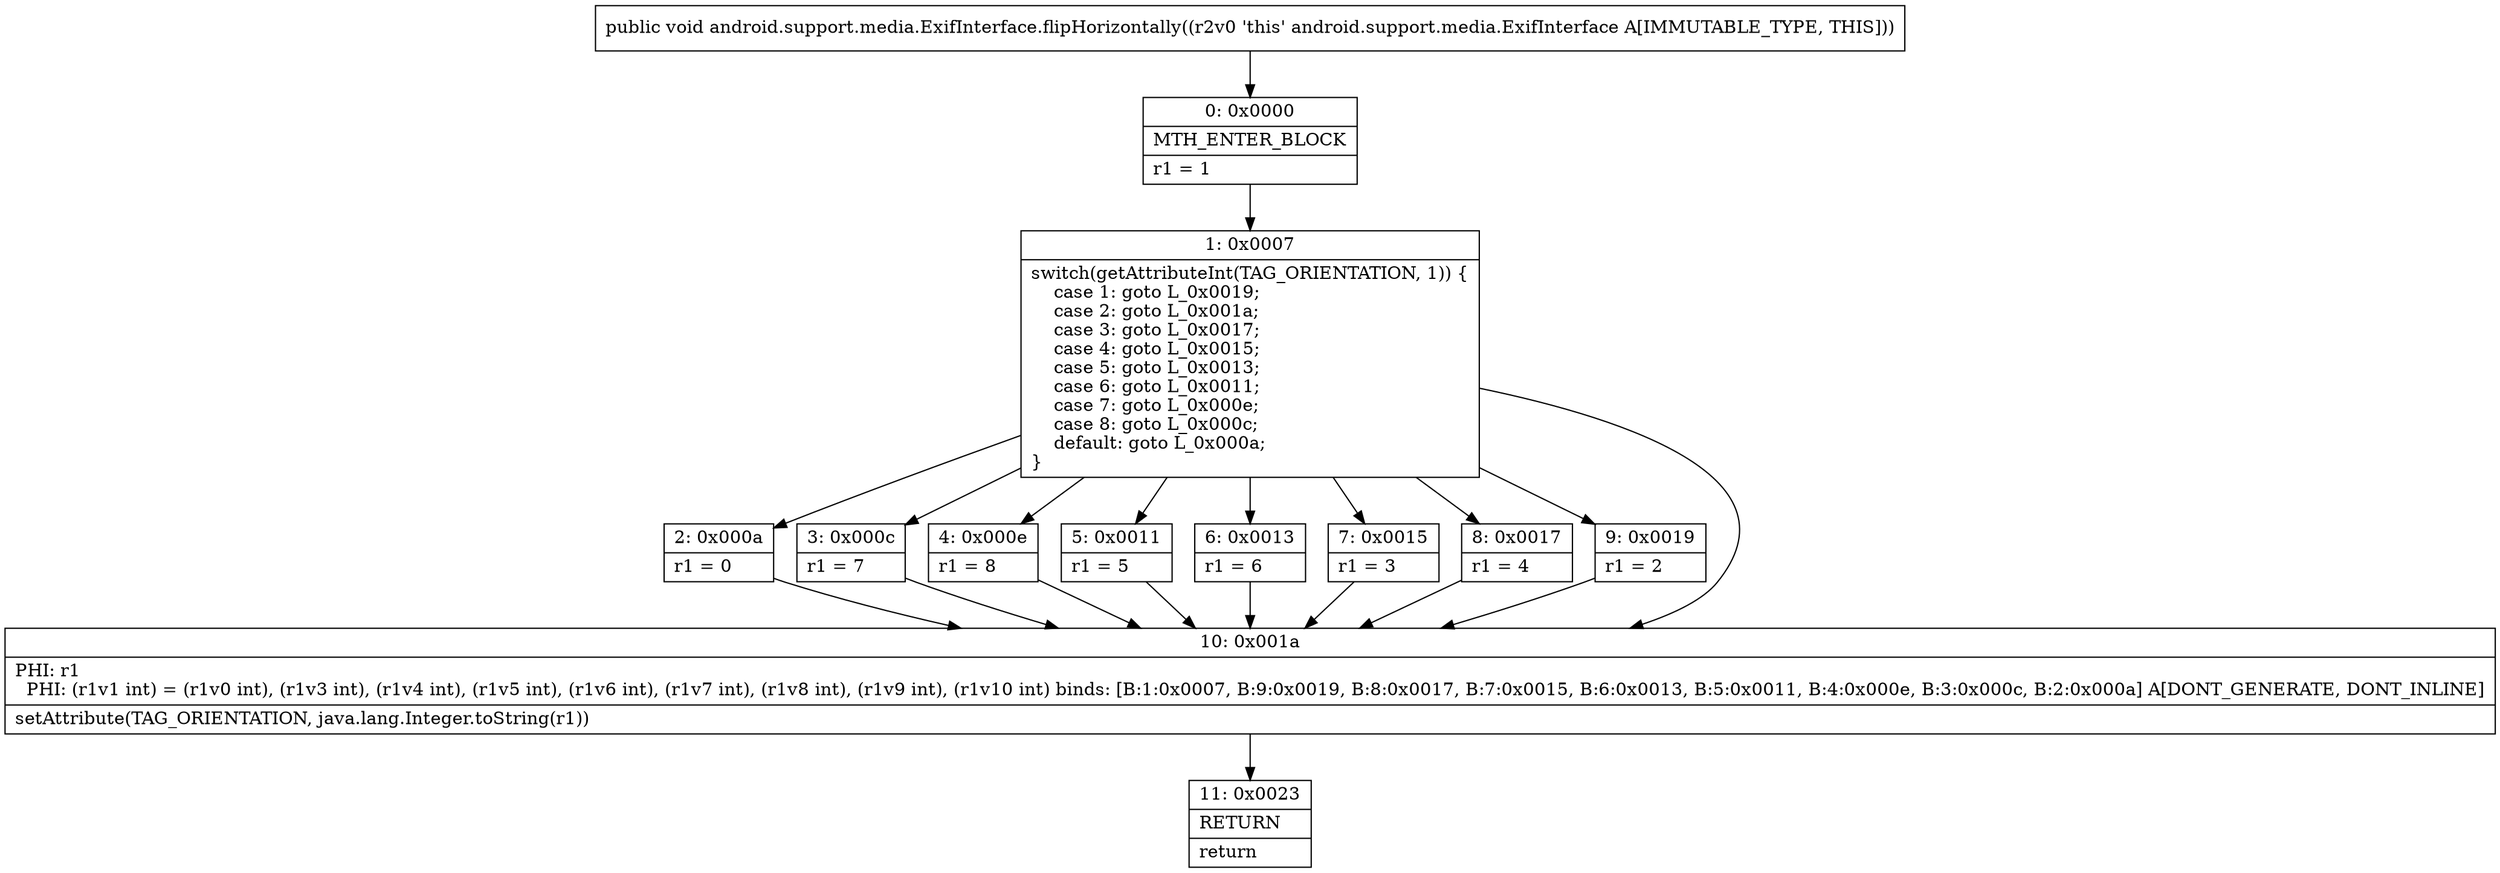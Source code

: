 digraph "CFG forandroid.support.media.ExifInterface.flipHorizontally()V" {
Node_0 [shape=record,label="{0\:\ 0x0000|MTH_ENTER_BLOCK\l|r1 = 1\l}"];
Node_1 [shape=record,label="{1\:\ 0x0007|switch(getAttributeInt(TAG_ORIENTATION, 1)) \{\l    case 1: goto L_0x0019;\l    case 2: goto L_0x001a;\l    case 3: goto L_0x0017;\l    case 4: goto L_0x0015;\l    case 5: goto L_0x0013;\l    case 6: goto L_0x0011;\l    case 7: goto L_0x000e;\l    case 8: goto L_0x000c;\l    default: goto L_0x000a;\l\}\l}"];
Node_2 [shape=record,label="{2\:\ 0x000a|r1 = 0\l}"];
Node_3 [shape=record,label="{3\:\ 0x000c|r1 = 7\l}"];
Node_4 [shape=record,label="{4\:\ 0x000e|r1 = 8\l}"];
Node_5 [shape=record,label="{5\:\ 0x0011|r1 = 5\l}"];
Node_6 [shape=record,label="{6\:\ 0x0013|r1 = 6\l}"];
Node_7 [shape=record,label="{7\:\ 0x0015|r1 = 3\l}"];
Node_8 [shape=record,label="{8\:\ 0x0017|r1 = 4\l}"];
Node_9 [shape=record,label="{9\:\ 0x0019|r1 = 2\l}"];
Node_10 [shape=record,label="{10\:\ 0x001a|PHI: r1 \l  PHI: (r1v1 int) = (r1v0 int), (r1v3 int), (r1v4 int), (r1v5 int), (r1v6 int), (r1v7 int), (r1v8 int), (r1v9 int), (r1v10 int) binds: [B:1:0x0007, B:9:0x0019, B:8:0x0017, B:7:0x0015, B:6:0x0013, B:5:0x0011, B:4:0x000e, B:3:0x000c, B:2:0x000a] A[DONT_GENERATE, DONT_INLINE]\l|setAttribute(TAG_ORIENTATION, java.lang.Integer.toString(r1))\l}"];
Node_11 [shape=record,label="{11\:\ 0x0023|RETURN\l|return\l}"];
MethodNode[shape=record,label="{public void android.support.media.ExifInterface.flipHorizontally((r2v0 'this' android.support.media.ExifInterface A[IMMUTABLE_TYPE, THIS])) }"];
MethodNode -> Node_0;
Node_0 -> Node_1;
Node_1 -> Node_2;
Node_1 -> Node_3;
Node_1 -> Node_4;
Node_1 -> Node_5;
Node_1 -> Node_6;
Node_1 -> Node_7;
Node_1 -> Node_8;
Node_1 -> Node_9;
Node_1 -> Node_10;
Node_2 -> Node_10;
Node_3 -> Node_10;
Node_4 -> Node_10;
Node_5 -> Node_10;
Node_6 -> Node_10;
Node_7 -> Node_10;
Node_8 -> Node_10;
Node_9 -> Node_10;
Node_10 -> Node_11;
}

